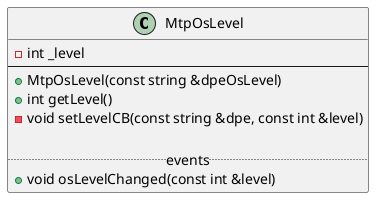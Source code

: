 @startuml
class MtpOsLevel {
    - int _level
--
    + MtpOsLevel(const string &dpeOsLevel)
    + int getLevel()
    - void setLevelCB(const string &dpe, const int &level)

    ..events..
    + void osLevelChanged(const int &level)
}
@enduml